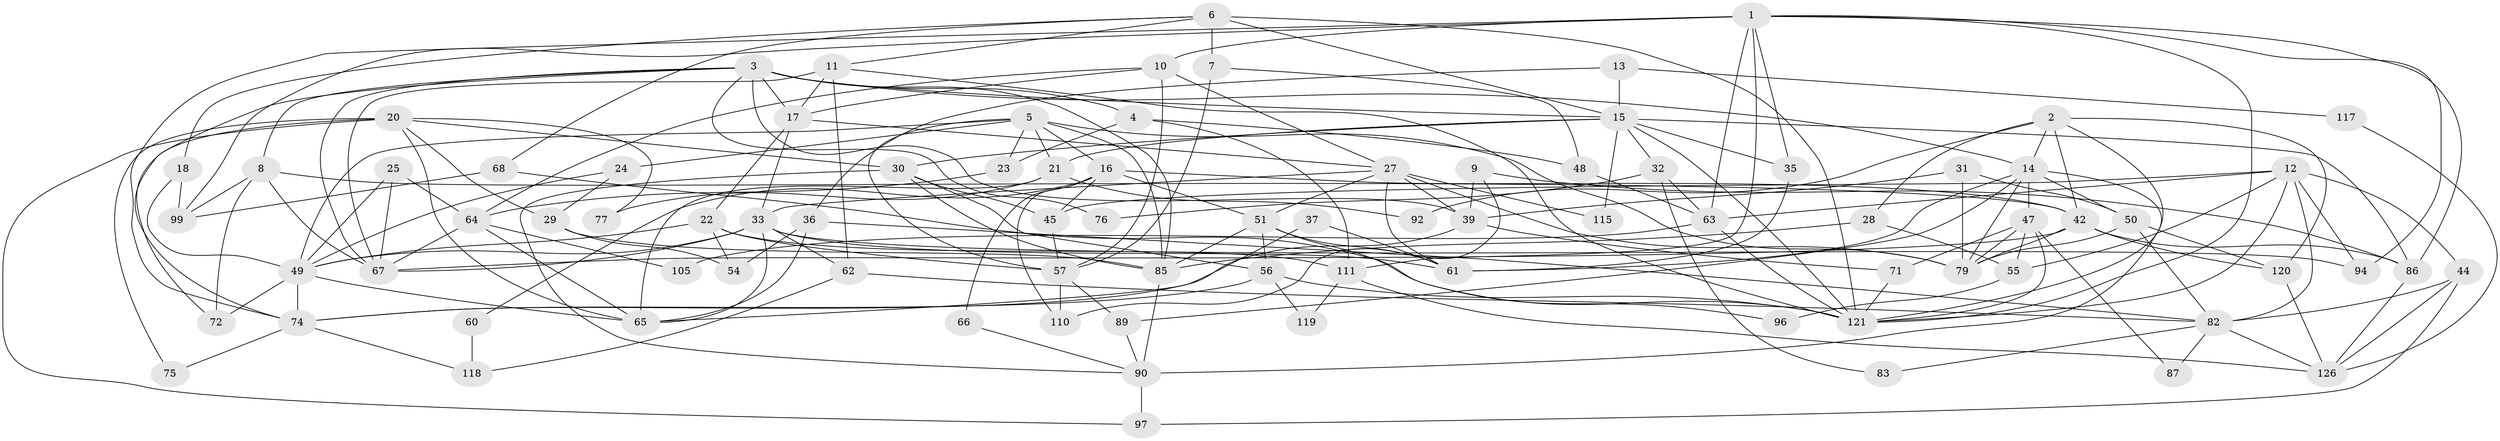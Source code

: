 // original degree distribution, {6: 0.09523809523809523, 4: 0.2619047619047619, 5: 0.1746031746031746, 3: 0.23809523809523808, 9: 0.007936507936507936, 2: 0.16666666666666666, 7: 0.05555555555555555}
// Generated by graph-tools (version 1.1) at 2025/41/03/06/25 10:41:58]
// undirected, 85 vertices, 202 edges
graph export_dot {
graph [start="1"]
  node [color=gray90,style=filled];
  1 [super="+70"];
  2 [super="+78"];
  3 [super="+81"];
  4 [super="+88"];
  5 [super="+34"];
  6 [super="+123"];
  7 [super="+19"];
  8 [super="+101"];
  9;
  10 [super="+26"];
  11 [super="+114"];
  12 [super="+40"];
  13;
  14 [super="+58"];
  15 [super="+98"];
  16 [super="+46"];
  17 [super="+41"];
  18;
  20 [super="+91"];
  21;
  22 [super="+53"];
  23;
  24;
  25;
  27 [super="+59"];
  28;
  29 [super="+95"];
  30 [super="+43"];
  31;
  32;
  33 [super="+38"];
  35;
  36;
  37;
  39 [super="+52"];
  42 [super="+122"];
  44 [super="+69"];
  45 [super="+80"];
  47 [super="+107"];
  48 [super="+116"];
  49 [super="+104"];
  50;
  51 [super="+106"];
  54;
  55;
  56;
  57 [super="+103"];
  60;
  61 [super="+73"];
  62;
  63 [super="+112"];
  64;
  65 [super="+109"];
  66;
  67 [super="+102"];
  68 [super="+113"];
  71;
  72;
  74 [super="+124"];
  75;
  76;
  77;
  79 [super="+84"];
  82 [super="+93"];
  83;
  85 [super="+108"];
  86;
  87;
  89;
  90 [super="+100"];
  92;
  94;
  96;
  97;
  99;
  105;
  110;
  111;
  115;
  117;
  118;
  119;
  120;
  121 [super="+125"];
  126;
  1 -- 86;
  1 -- 10;
  1 -- 35;
  1 -- 94;
  1 -- 99;
  1 -- 74;
  1 -- 111;
  1 -- 63;
  1 -- 121;
  2 -- 120;
  2 -- 92;
  2 -- 121;
  2 -- 28;
  2 -- 42;
  2 -- 14;
  3 -- 85;
  3 -- 15;
  3 -- 17;
  3 -- 4;
  3 -- 39;
  3 -- 76;
  3 -- 74;
  3 -- 8;
  3 -- 67;
  3 -- 14;
  4 -- 111;
  4 -- 48;
  4 -- 23;
  5 -- 49;
  5 -- 21;
  5 -- 16;
  5 -- 23;
  5 -- 24;
  5 -- 79;
  5 -- 85;
  5 -- 57;
  6 -- 15;
  6 -- 7 [weight=3];
  6 -- 11;
  6 -- 18;
  6 -- 121;
  6 -- 68;
  7 -- 48;
  7 -- 57;
  8 -- 67;
  8 -- 72;
  8 -- 99;
  8 -- 42;
  9 -- 86;
  9 -- 110;
  9 -- 39;
  10 -- 57;
  10 -- 27;
  10 -- 64;
  10 -- 17;
  11 -- 62;
  11 -- 121;
  11 -- 17;
  11 -- 67;
  12 -- 94;
  12 -- 55;
  12 -- 121;
  12 -- 44;
  12 -- 63;
  12 -- 45;
  12 -- 82 [weight=2];
  13 -- 15 [weight=2];
  13 -- 36;
  13 -- 117;
  14 -- 50;
  14 -- 79;
  14 -- 90 [weight=2];
  14 -- 89;
  14 -- 61;
  14 -- 47;
  15 -- 30;
  15 -- 35;
  15 -- 86;
  15 -- 115;
  15 -- 121;
  15 -- 32;
  15 -- 21;
  16 -- 110;
  16 -- 42;
  16 -- 45;
  16 -- 60;
  16 -- 66;
  16 -- 51;
  17 -- 33 [weight=2];
  17 -- 22;
  17 -- 27;
  18 -- 49 [weight=2];
  18 -- 99;
  20 -- 72;
  20 -- 65;
  20 -- 29;
  20 -- 97;
  20 -- 75;
  20 -- 77;
  20 -- 30;
  21 -- 65;
  21 -- 77;
  21 -- 92;
  22 -- 54;
  22 -- 111;
  22 -- 49;
  22 -- 57;
  23 -- 64;
  24 -- 49;
  24 -- 29;
  25 -- 64;
  25 -- 49;
  25 -- 67;
  27 -- 33;
  27 -- 79;
  27 -- 115;
  27 -- 51;
  27 -- 61;
  27 -- 39;
  28 -- 55;
  28 -- 85;
  29 -- 85;
  29 -- 54;
  30 -- 90;
  30 -- 56;
  30 -- 85;
  30 -- 45;
  31 -- 79 [weight=2];
  31 -- 39;
  31 -- 50;
  32 -- 76;
  32 -- 83;
  32 -- 63;
  33 -- 67;
  33 -- 61;
  33 -- 94;
  33 -- 65;
  33 -- 49;
  33 -- 62;
  35 -- 61;
  36 -- 54;
  36 -- 82;
  36 -- 65;
  37 -- 61;
  37 -- 65;
  39 -- 71;
  39 -- 74;
  42 -- 67;
  42 -- 86;
  42 -- 120;
  42 -- 79;
  44 -- 82;
  44 -- 97;
  44 -- 126;
  45 -- 57;
  47 -- 79;
  47 -- 87;
  47 -- 121;
  47 -- 55;
  47 -- 71;
  48 -- 63;
  49 -- 72;
  49 -- 74;
  49 -- 65;
  50 -- 120;
  50 -- 82;
  50 -- 79;
  51 -- 56;
  51 -- 61;
  51 -- 96;
  51 -- 85;
  55 -- 96;
  56 -- 121;
  56 -- 74;
  56 -- 119;
  57 -- 89;
  57 -- 110;
  60 -- 118;
  62 -- 118;
  62 -- 82;
  63 -- 105;
  63 -- 121;
  64 -- 65;
  64 -- 105;
  64 -- 67;
  66 -- 90;
  68 -- 99;
  68 -- 121;
  71 -- 121;
  74 -- 75;
  74 -- 118;
  82 -- 126;
  82 -- 83;
  82 -- 87;
  85 -- 90;
  86 -- 126;
  89 -- 90;
  90 -- 97;
  111 -- 126;
  111 -- 119;
  117 -- 126;
  120 -- 126;
}
